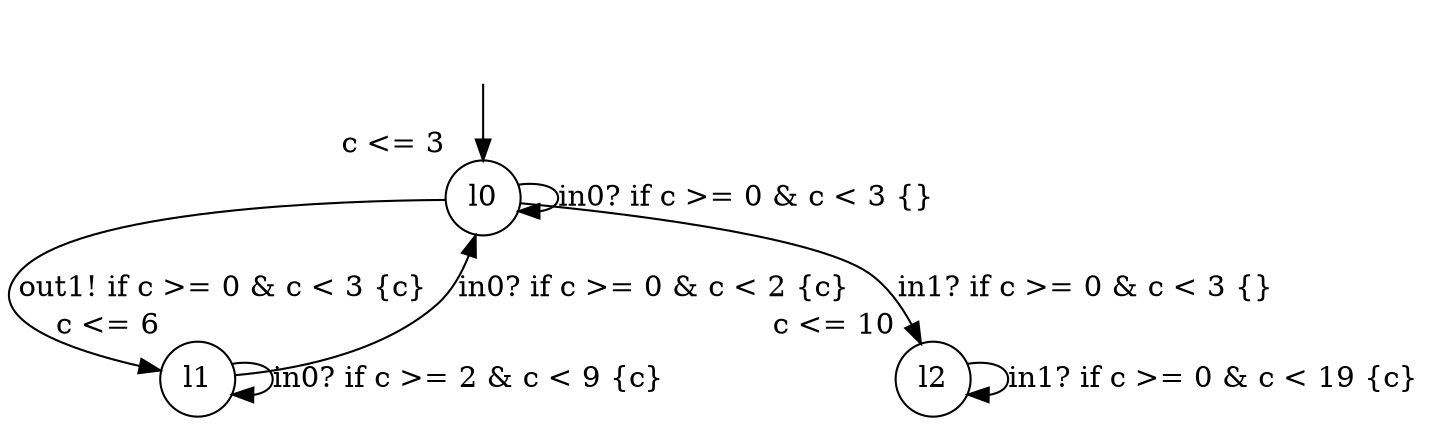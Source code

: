 digraph g {
__start0 [label="" shape="none"];
l0 [shape="circle" margin=0 label="l0", xlabel="c <= 3"];
l1 [shape="circle" margin=0 label="l1", xlabel="c <= 6"];
l2 [shape="circle" margin=0 label="l2", xlabel="c <= 10"];
l0 -> l1 [label="out1! if c >= 0 & c < 3 {c} "];
l0 -> l2 [label="in1? if c >= 0 & c < 3 {} "];
l0 -> l0 [label="in0? if c >= 0 & c < 3 {} "];
l1 -> l0 [label="in0? if c >= 0 & c < 2 {c} "];
l1 -> l1 [label="in0? if c >= 2 & c < 9 {c} "];
l2 -> l2 [label="in1? if c >= 0 & c < 19 {c} "];
__start0 -> l0;
}
